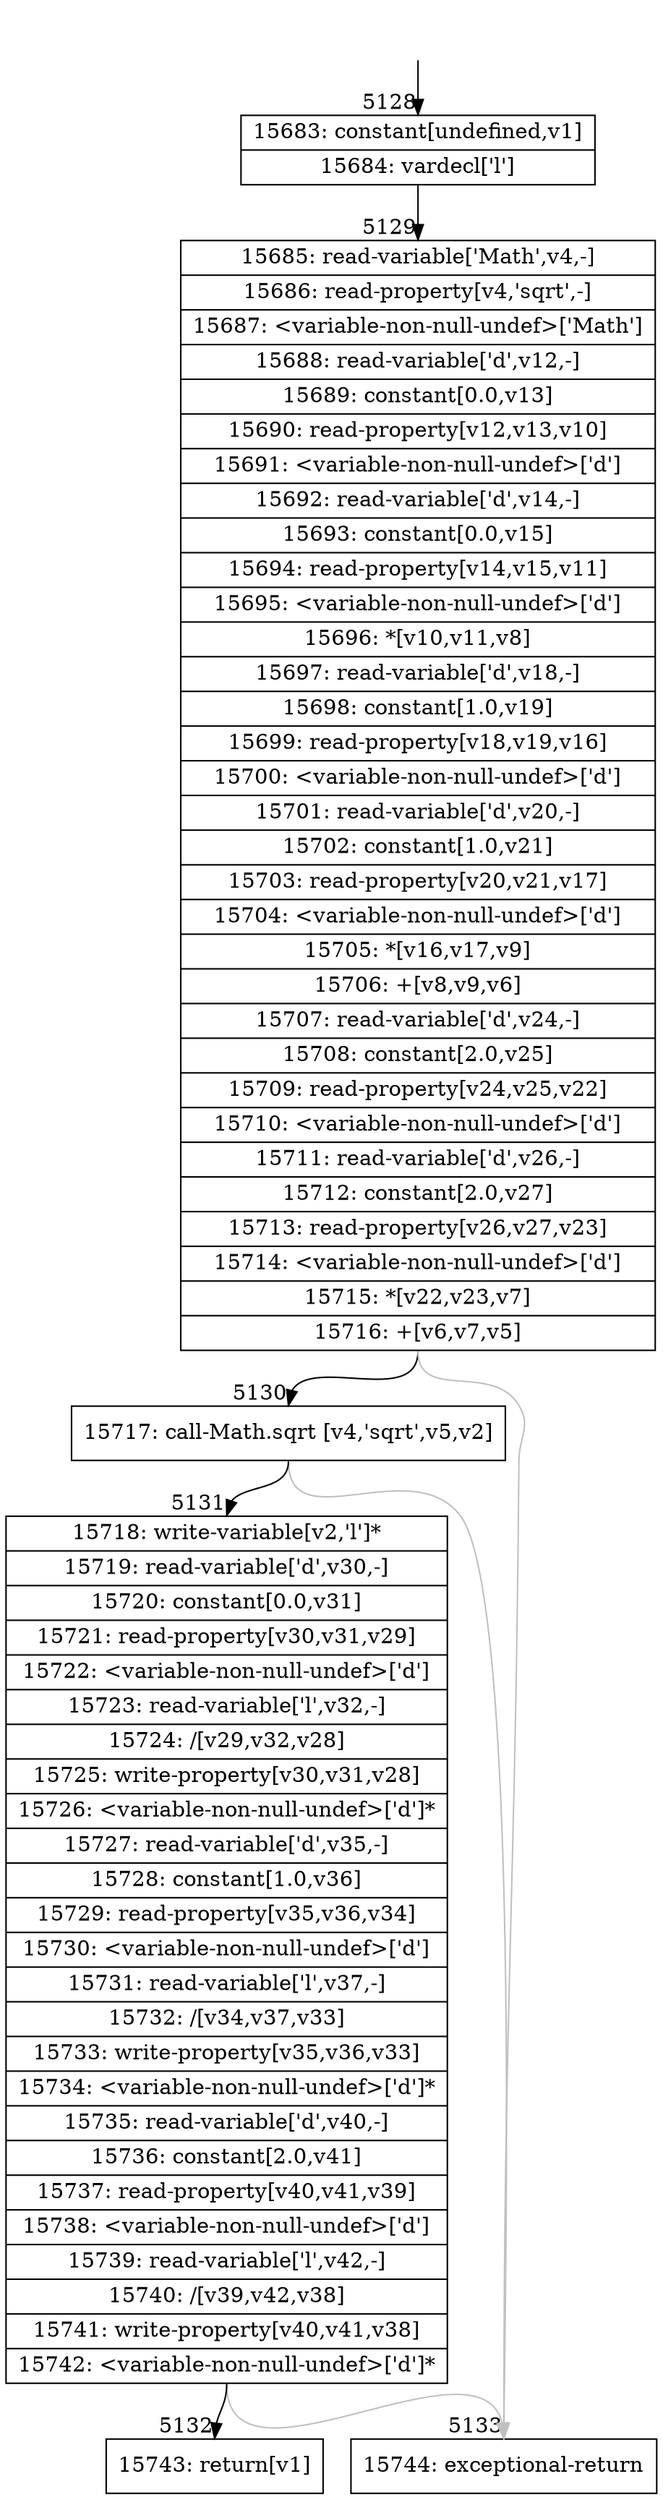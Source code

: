 digraph {
rankdir="TD"
BB_entry494[shape=none,label=""];
BB_entry494 -> BB5128 [tailport=s, headport=n, headlabel="    5128"]
BB5128 [shape=record label="{15683: constant[undefined,v1]|15684: vardecl['l']}" ] 
BB5128 -> BB5129 [tailport=s, headport=n, headlabel="      5129"]
BB5129 [shape=record label="{15685: read-variable['Math',v4,-]|15686: read-property[v4,'sqrt',-]|15687: \<variable-non-null-undef\>['Math']|15688: read-variable['d',v12,-]|15689: constant[0.0,v13]|15690: read-property[v12,v13,v10]|15691: \<variable-non-null-undef\>['d']|15692: read-variable['d',v14,-]|15693: constant[0.0,v15]|15694: read-property[v14,v15,v11]|15695: \<variable-non-null-undef\>['d']|15696: *[v10,v11,v8]|15697: read-variable['d',v18,-]|15698: constant[1.0,v19]|15699: read-property[v18,v19,v16]|15700: \<variable-non-null-undef\>['d']|15701: read-variable['d',v20,-]|15702: constant[1.0,v21]|15703: read-property[v20,v21,v17]|15704: \<variable-non-null-undef\>['d']|15705: *[v16,v17,v9]|15706: +[v8,v9,v6]|15707: read-variable['d',v24,-]|15708: constant[2.0,v25]|15709: read-property[v24,v25,v22]|15710: \<variable-non-null-undef\>['d']|15711: read-variable['d',v26,-]|15712: constant[2.0,v27]|15713: read-property[v26,v27,v23]|15714: \<variable-non-null-undef\>['d']|15715: *[v22,v23,v7]|15716: +[v6,v7,v5]}" ] 
BB5129 -> BB5130 [tailport=s, headport=n, headlabel="      5130"]
BB5129 -> BB5133 [tailport=s, headport=n, color=gray, headlabel="      5133"]
BB5130 [shape=record label="{15717: call-Math.sqrt [v4,'sqrt',v5,v2]}" ] 
BB5130 -> BB5131 [tailport=s, headport=n, headlabel="      5131"]
BB5130 -> BB5133 [tailport=s, headport=n, color=gray]
BB5131 [shape=record label="{15718: write-variable[v2,'l']*|15719: read-variable['d',v30,-]|15720: constant[0.0,v31]|15721: read-property[v30,v31,v29]|15722: \<variable-non-null-undef\>['d']|15723: read-variable['l',v32,-]|15724: /[v29,v32,v28]|15725: write-property[v30,v31,v28]|15726: \<variable-non-null-undef\>['d']*|15727: read-variable['d',v35,-]|15728: constant[1.0,v36]|15729: read-property[v35,v36,v34]|15730: \<variable-non-null-undef\>['d']|15731: read-variable['l',v37,-]|15732: /[v34,v37,v33]|15733: write-property[v35,v36,v33]|15734: \<variable-non-null-undef\>['d']*|15735: read-variable['d',v40,-]|15736: constant[2.0,v41]|15737: read-property[v40,v41,v39]|15738: \<variable-non-null-undef\>['d']|15739: read-variable['l',v42,-]|15740: /[v39,v42,v38]|15741: write-property[v40,v41,v38]|15742: \<variable-non-null-undef\>['d']*}" ] 
BB5131 -> BB5132 [tailport=s, headport=n, headlabel="      5132"]
BB5131 -> BB5133 [tailport=s, headport=n, color=gray]
BB5132 [shape=record label="{15743: return[v1]}" ] 
BB5133 [shape=record label="{15744: exceptional-return}" ] 
//#$~ 2992
}
